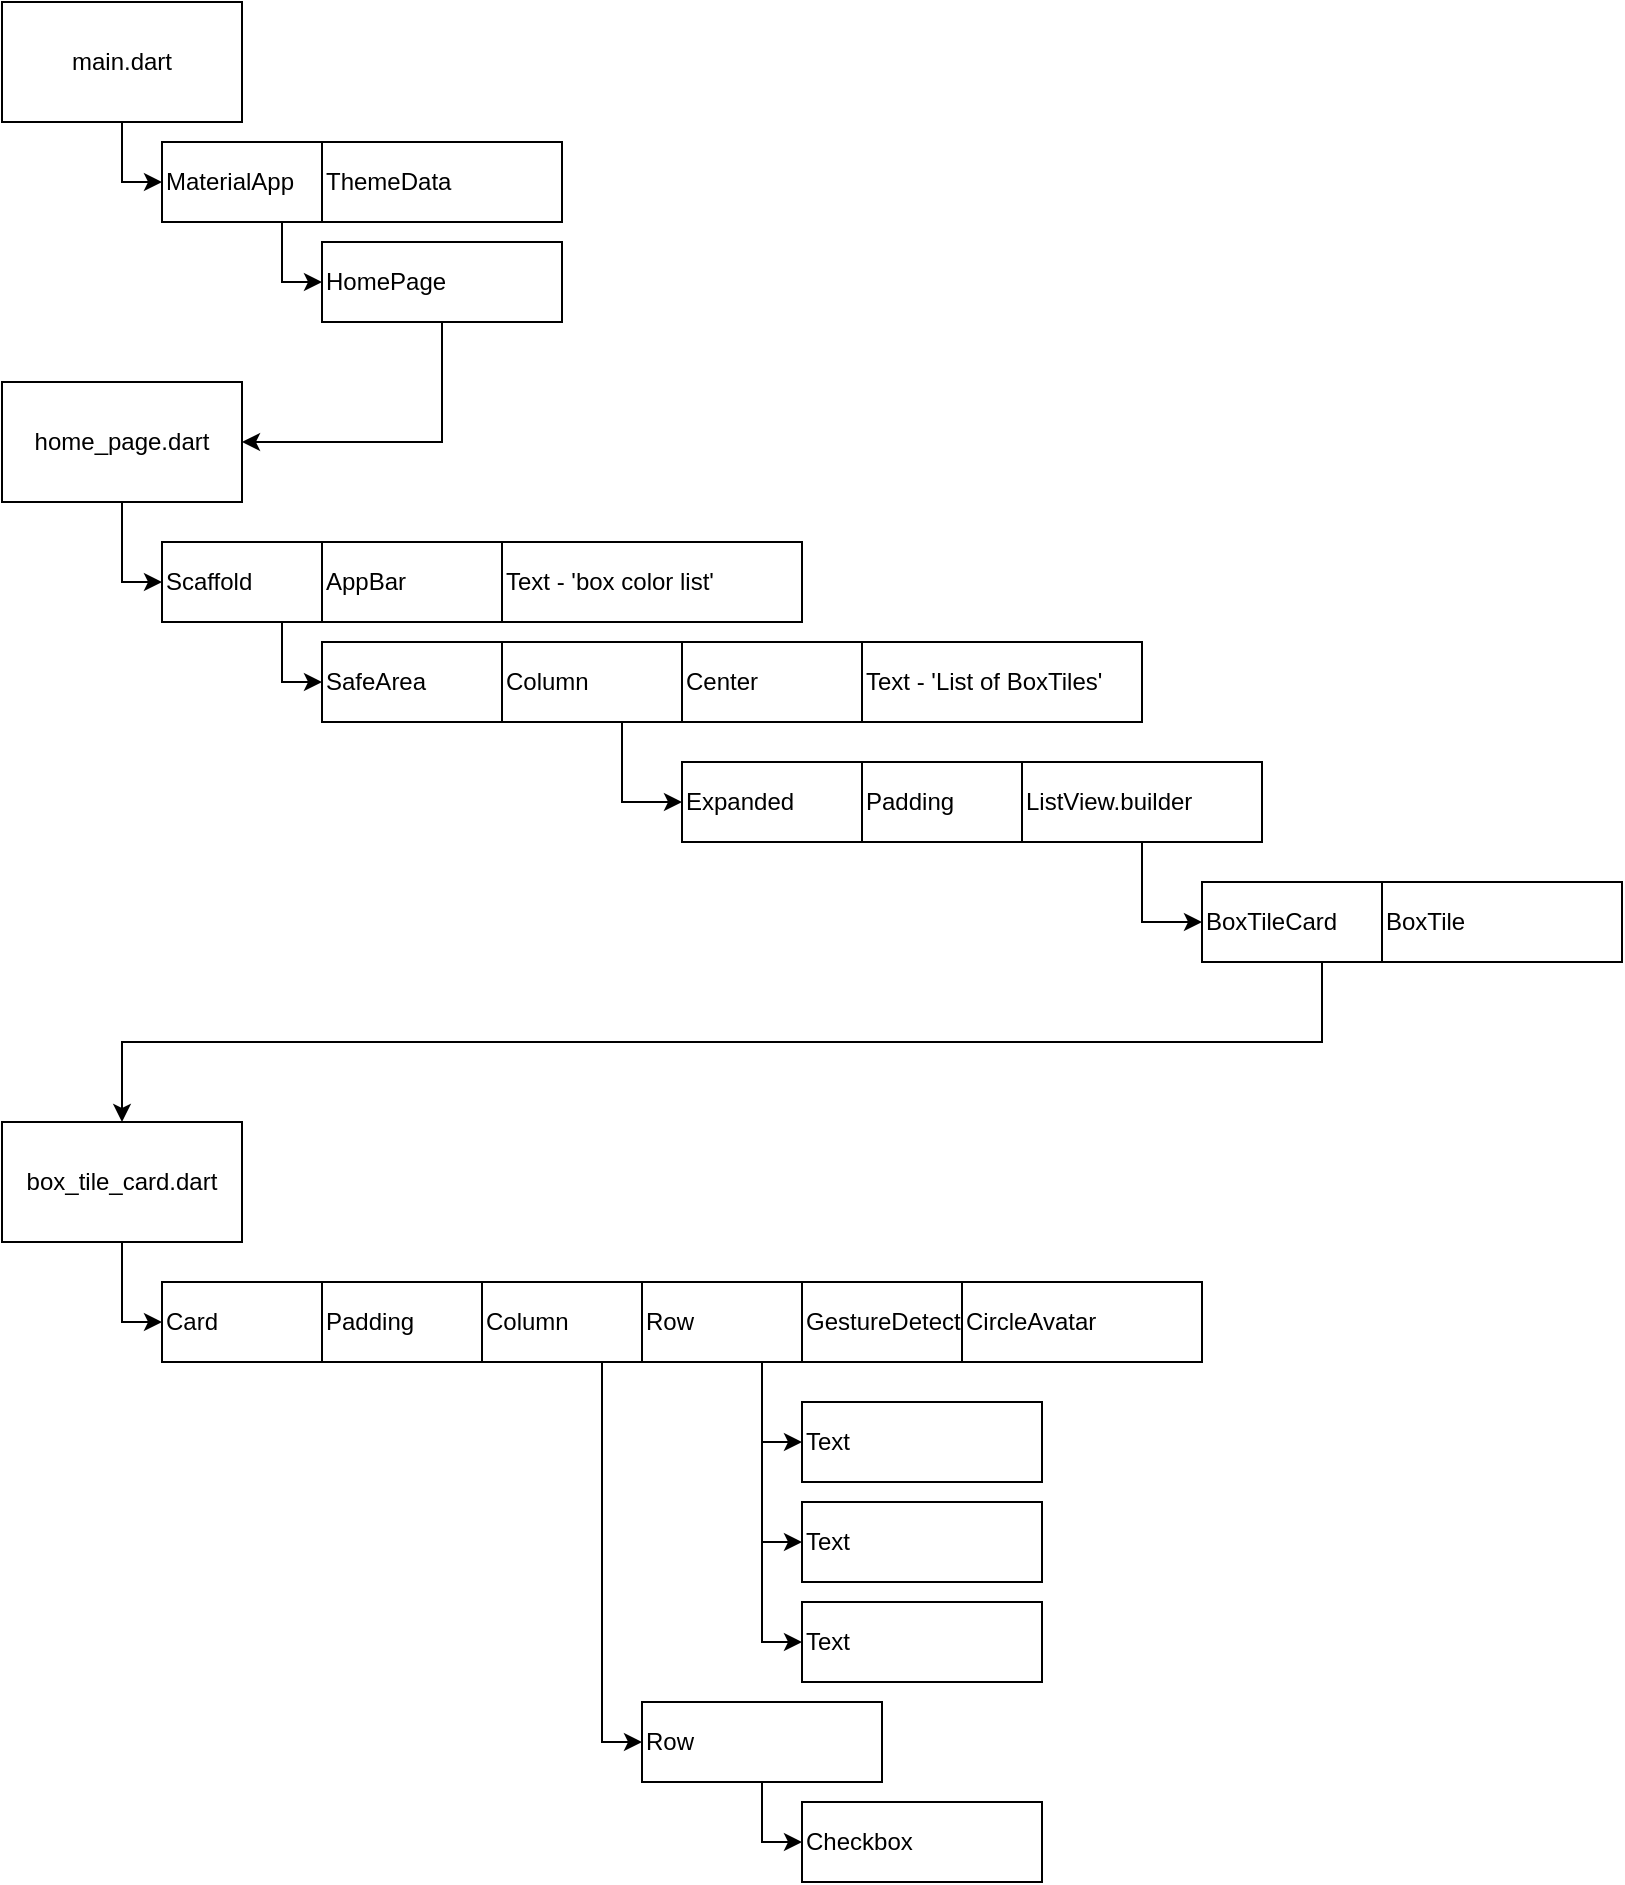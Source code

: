 <mxfile version="22.1.21" type="github">
  <diagram name="Page-1" id="x2tcOFAaIOZVJoetj7t5">
    <mxGraphModel dx="946" dy="988" grid="1" gridSize="10" guides="1" tooltips="1" connect="1" arrows="1" fold="1" page="1" pageScale="1" pageWidth="3300" pageHeight="2339" math="0" shadow="0">
      <root>
        <mxCell id="0" />
        <mxCell id="1" parent="0" />
        <mxCell id="tN2QRdZRQ0KlY6AHjV4z-26" style="edgeStyle=orthogonalEdgeStyle;rounded=0;orthogonalLoop=1;jettySize=auto;html=1;entryX=0;entryY=0.5;entryDx=0;entryDy=0;" edge="1" parent="1" source="tN2QRdZRQ0KlY6AHjV4z-1" target="tN2QRdZRQ0KlY6AHjV4z-21">
          <mxGeometry relative="1" as="geometry" />
        </mxCell>
        <mxCell id="tN2QRdZRQ0KlY6AHjV4z-1" value="main.dart" style="rounded=0;whiteSpace=wrap;html=1;" vertex="1" parent="1">
          <mxGeometry x="120" y="80" width="120" height="60" as="geometry" />
        </mxCell>
        <mxCell id="tN2QRdZRQ0KlY6AHjV4z-16" style="edgeStyle=orthogonalEdgeStyle;rounded=0;orthogonalLoop=1;jettySize=auto;html=1;entryX=0;entryY=0.5;entryDx=0;entryDy=0;" edge="1" parent="1" source="tN2QRdZRQ0KlY6AHjV4z-2" target="tN2QRdZRQ0KlY6AHjV4z-6">
          <mxGeometry relative="1" as="geometry" />
        </mxCell>
        <mxCell id="tN2QRdZRQ0KlY6AHjV4z-2" value="Scaffold" style="rounded=0;whiteSpace=wrap;html=1;align=left;" vertex="1" parent="1">
          <mxGeometry x="200" y="350" width="120" height="40" as="geometry" />
        </mxCell>
        <mxCell id="tN2QRdZRQ0KlY6AHjV4z-15" style="edgeStyle=orthogonalEdgeStyle;rounded=0;orthogonalLoop=1;jettySize=auto;html=1;entryX=0;entryY=0.5;entryDx=0;entryDy=0;" edge="1" parent="1" source="tN2QRdZRQ0KlY6AHjV4z-3" target="tN2QRdZRQ0KlY6AHjV4z-2">
          <mxGeometry relative="1" as="geometry" />
        </mxCell>
        <mxCell id="tN2QRdZRQ0KlY6AHjV4z-3" value="home_page.dart" style="rounded=0;whiteSpace=wrap;html=1;" vertex="1" parent="1">
          <mxGeometry x="120" y="270" width="120" height="60" as="geometry" />
        </mxCell>
        <mxCell id="tN2QRdZRQ0KlY6AHjV4z-4" value="AppBar" style="rounded=0;whiteSpace=wrap;html=1;align=left;" vertex="1" parent="1">
          <mxGeometry x="280" y="350" width="120" height="40" as="geometry" />
        </mxCell>
        <mxCell id="tN2QRdZRQ0KlY6AHjV4z-5" value="Text - &#39;box color list&#39;" style="rounded=0;whiteSpace=wrap;html=1;align=left;" vertex="1" parent="1">
          <mxGeometry x="370" y="350" width="150" height="40" as="geometry" />
        </mxCell>
        <mxCell id="tN2QRdZRQ0KlY6AHjV4z-18" style="edgeStyle=orthogonalEdgeStyle;rounded=0;orthogonalLoop=1;jettySize=auto;html=1;entryX=0;entryY=0.5;entryDx=0;entryDy=0;exitX=0.5;exitY=1;exitDx=0;exitDy=0;" edge="1" parent="1" source="tN2QRdZRQ0KlY6AHjV4z-7" target="tN2QRdZRQ0KlY6AHjV4z-10">
          <mxGeometry relative="1" as="geometry">
            <mxPoint x="440" y="480" as="targetPoint" />
            <Array as="points">
              <mxPoint x="430" y="480" />
            </Array>
          </mxGeometry>
        </mxCell>
        <mxCell id="tN2QRdZRQ0KlY6AHjV4z-6" value="SafeArea" style="rounded=0;whiteSpace=wrap;html=1;align=left;" vertex="1" parent="1">
          <mxGeometry x="280" y="400" width="120" height="40" as="geometry" />
        </mxCell>
        <mxCell id="tN2QRdZRQ0KlY6AHjV4z-7" value="Column" style="rounded=0;whiteSpace=wrap;html=1;align=left;" vertex="1" parent="1">
          <mxGeometry x="370" y="400" width="120" height="40" as="geometry" />
        </mxCell>
        <mxCell id="tN2QRdZRQ0KlY6AHjV4z-8" value="Center" style="rounded=0;whiteSpace=wrap;html=1;align=left;" vertex="1" parent="1">
          <mxGeometry x="460" y="400" width="120" height="40" as="geometry" />
        </mxCell>
        <mxCell id="tN2QRdZRQ0KlY6AHjV4z-9" value="Text - &#39;List of BoxTiles&#39;" style="rounded=0;whiteSpace=wrap;html=1;align=left;" vertex="1" parent="1">
          <mxGeometry x="550" y="400" width="140" height="40" as="geometry" />
        </mxCell>
        <mxCell id="tN2QRdZRQ0KlY6AHjV4z-19" style="edgeStyle=orthogonalEdgeStyle;rounded=0;orthogonalLoop=1;jettySize=auto;html=1;entryX=0;entryY=0.5;entryDx=0;entryDy=0;exitX=0.5;exitY=1;exitDx=0;exitDy=0;" edge="1" parent="1" source="tN2QRdZRQ0KlY6AHjV4z-12" target="tN2QRdZRQ0KlY6AHjV4z-13">
          <mxGeometry relative="1" as="geometry" />
        </mxCell>
        <mxCell id="tN2QRdZRQ0KlY6AHjV4z-10" value="Expanded" style="rounded=0;whiteSpace=wrap;html=1;align=left;" vertex="1" parent="1">
          <mxGeometry x="460" y="460" width="120" height="40" as="geometry" />
        </mxCell>
        <mxCell id="tN2QRdZRQ0KlY6AHjV4z-11" value="Padding" style="rounded=0;whiteSpace=wrap;html=1;align=left;" vertex="1" parent="1">
          <mxGeometry x="550" y="460" width="120" height="40" as="geometry" />
        </mxCell>
        <mxCell id="tN2QRdZRQ0KlY6AHjV4z-12" value="ListView.builder" style="rounded=0;whiteSpace=wrap;html=1;align=left;" vertex="1" parent="1">
          <mxGeometry x="630" y="460" width="120" height="40" as="geometry" />
        </mxCell>
        <mxCell id="tN2QRdZRQ0KlY6AHjV4z-30" style="edgeStyle=orthogonalEdgeStyle;rounded=0;orthogonalLoop=1;jettySize=auto;html=1;exitX=0.5;exitY=1;exitDx=0;exitDy=0;" edge="1" parent="1" source="tN2QRdZRQ0KlY6AHjV4z-13" target="tN2QRdZRQ0KlY6AHjV4z-28">
          <mxGeometry relative="1" as="geometry">
            <mxPoint x="590" y="610" as="sourcePoint" />
          </mxGeometry>
        </mxCell>
        <mxCell id="tN2QRdZRQ0KlY6AHjV4z-13" value="BoxTileCard" style="rounded=0;whiteSpace=wrap;html=1;align=left;" vertex="1" parent="1">
          <mxGeometry x="720" y="520" width="120" height="40" as="geometry" />
        </mxCell>
        <mxCell id="tN2QRdZRQ0KlY6AHjV4z-24" style="edgeStyle=orthogonalEdgeStyle;rounded=0;orthogonalLoop=1;jettySize=auto;html=1;entryX=0;entryY=0.5;entryDx=0;entryDy=0;" edge="1" parent="1" source="tN2QRdZRQ0KlY6AHjV4z-21" target="tN2QRdZRQ0KlY6AHjV4z-23">
          <mxGeometry relative="1" as="geometry" />
        </mxCell>
        <mxCell id="tN2QRdZRQ0KlY6AHjV4z-21" value="MaterialApp" style="rounded=0;whiteSpace=wrap;html=1;align=left;" vertex="1" parent="1">
          <mxGeometry x="200" y="150" width="120" height="40" as="geometry" />
        </mxCell>
        <mxCell id="tN2QRdZRQ0KlY6AHjV4z-22" value="ThemeData" style="rounded=0;whiteSpace=wrap;html=1;align=left;" vertex="1" parent="1">
          <mxGeometry x="280" y="150" width="120" height="40" as="geometry" />
        </mxCell>
        <mxCell id="tN2QRdZRQ0KlY6AHjV4z-25" style="edgeStyle=orthogonalEdgeStyle;rounded=0;orthogonalLoop=1;jettySize=auto;html=1;entryX=1;entryY=0.5;entryDx=0;entryDy=0;exitX=0.5;exitY=1;exitDx=0;exitDy=0;" edge="1" parent="1" source="tN2QRdZRQ0KlY6AHjV4z-23" target="tN2QRdZRQ0KlY6AHjV4z-3">
          <mxGeometry relative="1" as="geometry" />
        </mxCell>
        <mxCell id="tN2QRdZRQ0KlY6AHjV4z-23" value="HomePage" style="rounded=0;whiteSpace=wrap;html=1;align=left;" vertex="1" parent="1">
          <mxGeometry x="280" y="200" width="120" height="40" as="geometry" />
        </mxCell>
        <mxCell id="tN2QRdZRQ0KlY6AHjV4z-34" style="edgeStyle=orthogonalEdgeStyle;rounded=0;orthogonalLoop=1;jettySize=auto;html=1;entryX=0;entryY=0.5;entryDx=0;entryDy=0;" edge="1" parent="1" source="tN2QRdZRQ0KlY6AHjV4z-28" target="tN2QRdZRQ0KlY6AHjV4z-33">
          <mxGeometry relative="1" as="geometry" />
        </mxCell>
        <mxCell id="tN2QRdZRQ0KlY6AHjV4z-28" value="box_tile_card.dart" style="rounded=0;whiteSpace=wrap;html=1;" vertex="1" parent="1">
          <mxGeometry x="120" y="640" width="120" height="60" as="geometry" />
        </mxCell>
        <mxCell id="tN2QRdZRQ0KlY6AHjV4z-31" value="BoxTile" style="rounded=0;whiteSpace=wrap;html=1;align=left;" vertex="1" parent="1">
          <mxGeometry x="810" y="520" width="120" height="40" as="geometry" />
        </mxCell>
        <mxCell id="tN2QRdZRQ0KlY6AHjV4z-33" value="Card" style="rounded=0;whiteSpace=wrap;html=1;align=left;" vertex="1" parent="1">
          <mxGeometry x="200" y="720" width="120" height="40" as="geometry" />
        </mxCell>
        <mxCell id="tN2QRdZRQ0KlY6AHjV4z-35" value="Padding" style="rounded=0;whiteSpace=wrap;html=1;align=left;" vertex="1" parent="1">
          <mxGeometry x="280" y="720" width="120" height="40" as="geometry" />
        </mxCell>
        <mxCell id="tN2QRdZRQ0KlY6AHjV4z-48" style="edgeStyle=orthogonalEdgeStyle;rounded=0;orthogonalLoop=1;jettySize=auto;html=1;entryX=0;entryY=0.5;entryDx=0;entryDy=0;" edge="1" parent="1" source="tN2QRdZRQ0KlY6AHjV4z-36" target="tN2QRdZRQ0KlY6AHjV4z-43">
          <mxGeometry relative="1" as="geometry" />
        </mxCell>
        <mxCell id="tN2QRdZRQ0KlY6AHjV4z-36" value="Column" style="rounded=0;whiteSpace=wrap;html=1;align=left;" vertex="1" parent="1">
          <mxGeometry x="360" y="720" width="120" height="40" as="geometry" />
        </mxCell>
        <mxCell id="tN2QRdZRQ0KlY6AHjV4z-45" style="edgeStyle=orthogonalEdgeStyle;rounded=0;orthogonalLoop=1;jettySize=auto;html=1;entryX=0;entryY=0.5;entryDx=0;entryDy=0;" edge="1" parent="1" source="tN2QRdZRQ0KlY6AHjV4z-37" target="tN2QRdZRQ0KlY6AHjV4z-40">
          <mxGeometry relative="1" as="geometry" />
        </mxCell>
        <mxCell id="tN2QRdZRQ0KlY6AHjV4z-46" style="edgeStyle=orthogonalEdgeStyle;rounded=0;orthogonalLoop=1;jettySize=auto;html=1;entryX=0;entryY=0.5;entryDx=0;entryDy=0;" edge="1" parent="1" source="tN2QRdZRQ0KlY6AHjV4z-37" target="tN2QRdZRQ0KlY6AHjV4z-41">
          <mxGeometry relative="1" as="geometry" />
        </mxCell>
        <mxCell id="tN2QRdZRQ0KlY6AHjV4z-47" style="edgeStyle=orthogonalEdgeStyle;rounded=0;orthogonalLoop=1;jettySize=auto;html=1;entryX=0;entryY=0.5;entryDx=0;entryDy=0;" edge="1" parent="1" source="tN2QRdZRQ0KlY6AHjV4z-37" target="tN2QRdZRQ0KlY6AHjV4z-42">
          <mxGeometry relative="1" as="geometry" />
        </mxCell>
        <mxCell id="tN2QRdZRQ0KlY6AHjV4z-37" value="Row" style="rounded=0;whiteSpace=wrap;html=1;align=left;" vertex="1" parent="1">
          <mxGeometry x="440" y="720" width="120" height="40" as="geometry" />
        </mxCell>
        <mxCell id="tN2QRdZRQ0KlY6AHjV4z-38" value="GestureDetector" style="rounded=0;whiteSpace=wrap;html=1;align=left;" vertex="1" parent="1">
          <mxGeometry x="520" y="720" width="120" height="40" as="geometry" />
        </mxCell>
        <mxCell id="tN2QRdZRQ0KlY6AHjV4z-39" value="CircleAvatar" style="rounded=0;whiteSpace=wrap;html=1;align=left;" vertex="1" parent="1">
          <mxGeometry x="600" y="720" width="120" height="40" as="geometry" />
        </mxCell>
        <mxCell id="tN2QRdZRQ0KlY6AHjV4z-40" value="Text" style="rounded=0;whiteSpace=wrap;html=1;align=left;" vertex="1" parent="1">
          <mxGeometry x="520" y="780" width="120" height="40" as="geometry" />
        </mxCell>
        <mxCell id="tN2QRdZRQ0KlY6AHjV4z-41" value="Text" style="rounded=0;whiteSpace=wrap;html=1;align=left;" vertex="1" parent="1">
          <mxGeometry x="520" y="830" width="120" height="40" as="geometry" />
        </mxCell>
        <mxCell id="tN2QRdZRQ0KlY6AHjV4z-42" value="Text" style="rounded=0;whiteSpace=wrap;html=1;align=left;" vertex="1" parent="1">
          <mxGeometry x="520" y="880" width="120" height="40" as="geometry" />
        </mxCell>
        <mxCell id="tN2QRdZRQ0KlY6AHjV4z-49" style="edgeStyle=orthogonalEdgeStyle;rounded=0;orthogonalLoop=1;jettySize=auto;html=1;entryX=0;entryY=0.5;entryDx=0;entryDy=0;" edge="1" parent="1" source="tN2QRdZRQ0KlY6AHjV4z-43" target="tN2QRdZRQ0KlY6AHjV4z-44">
          <mxGeometry relative="1" as="geometry" />
        </mxCell>
        <mxCell id="tN2QRdZRQ0KlY6AHjV4z-43" value="Row" style="rounded=0;whiteSpace=wrap;html=1;align=left;" vertex="1" parent="1">
          <mxGeometry x="440" y="930" width="120" height="40" as="geometry" />
        </mxCell>
        <mxCell id="tN2QRdZRQ0KlY6AHjV4z-44" value="Checkbox" style="rounded=0;whiteSpace=wrap;html=1;align=left;" vertex="1" parent="1">
          <mxGeometry x="520" y="980" width="120" height="40" as="geometry" />
        </mxCell>
      </root>
    </mxGraphModel>
  </diagram>
</mxfile>
